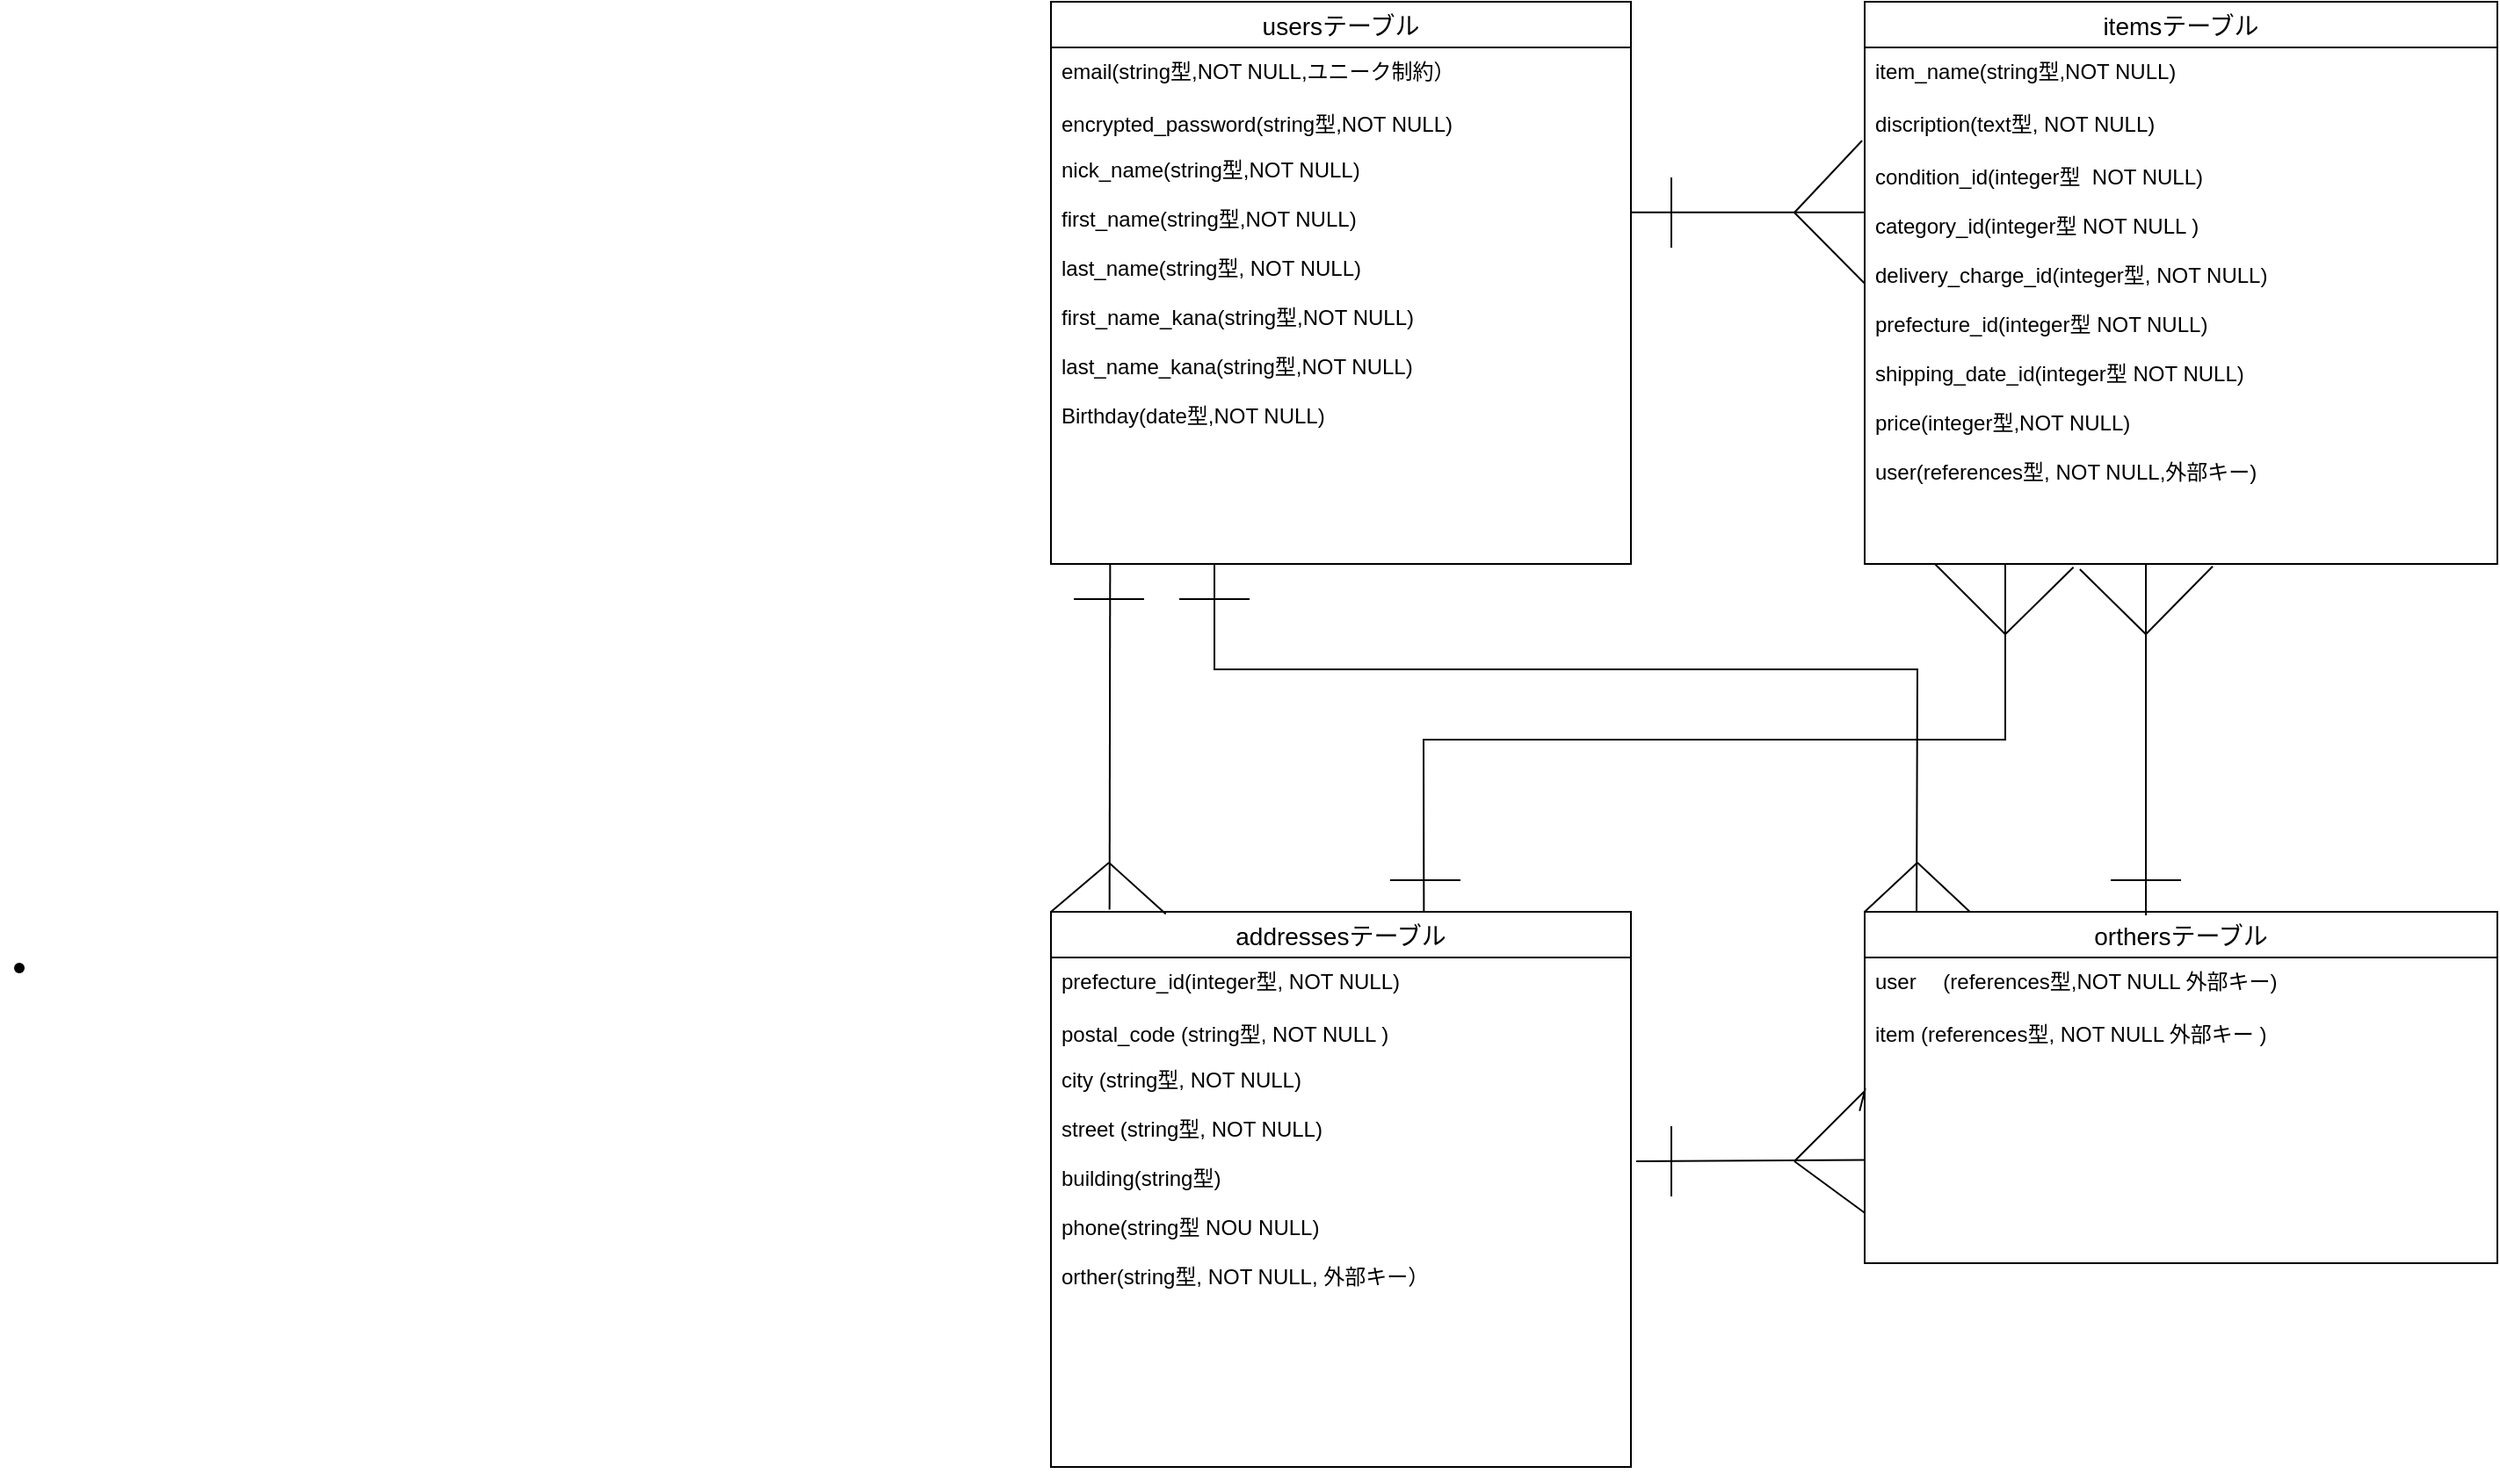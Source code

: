 <mxfile>
    <diagram id="rLU4JcPgbNW5EPGVmluX" name="ページ1">
        <mxGraphModel dx="461" dy="541" grid="1" gridSize="10" guides="1" tooltips="1" connect="1" arrows="1" fold="1" page="1" pageScale="1" pageWidth="827" pageHeight="1169" math="0" shadow="0">
            <root>
                <mxCell id="0"/>
                <mxCell id="1" parent="0"/>
                <mxCell id="34" value="itemsテーブル" style="swimlane;fontStyle=0;childLayout=stackLayout;horizontal=1;startSize=26;horizontalStack=0;resizeParent=1;resizeParentMax=0;resizeLast=0;collapsible=1;marginBottom=0;align=center;fontSize=14;" parent="1" vertex="1">
                    <mxGeometry x="1290" y="60" width="360" height="320" as="geometry"/>
                </mxCell>
                <mxCell id="35" value="item_name(string型,NOT NULL)" style="text;strokeColor=none;fillColor=none;spacingLeft=4;spacingRight=4;overflow=hidden;rotatable=0;points=[[0,0.5],[1,0.5]];portConstraint=eastwest;fontSize=12;" parent="34" vertex="1">
                    <mxGeometry y="26" width="360" height="30" as="geometry"/>
                </mxCell>
                <mxCell id="36" value="discription(text型, NOT NULL)&#10;" style="text;strokeColor=none;fillColor=none;spacingLeft=4;spacingRight=4;overflow=hidden;rotatable=0;points=[[0,0.5],[1,0.5]];portConstraint=eastwest;fontSize=12;" parent="34" vertex="1">
                    <mxGeometry y="56" width="360" height="30" as="geometry"/>
                </mxCell>
                <mxCell id="37" value="condition_id(integer型  NOT NULL)&#10;&#10;category_id(integer型 NOT NULL )&#10;&#10;delivery_charge_id(integer型, NOT NULL)&#10;&#10;prefecture_id(integer型 NOT NULL)&#10;&#10;shipping_date_id(integer型 NOT NULL)&#10;&#10;price(integer型,NOT NULL)&#10;&#10;user(references型, NOT NULL,外部キー)&#10;&#10;" style="text;strokeColor=none;fillColor=none;spacingLeft=4;spacingRight=4;overflow=hidden;rotatable=0;points=[[0,0.5],[1,0.5]];portConstraint=eastwest;fontSize=12;" parent="34" vertex="1">
                    <mxGeometry y="86" width="360" height="234" as="geometry"/>
                </mxCell>
                <mxCell id="39" value="addressesテーブル" style="swimlane;fontStyle=0;childLayout=stackLayout;horizontal=1;startSize=26;horizontalStack=0;resizeParent=1;resizeParentMax=0;resizeLast=0;collapsible=1;marginBottom=0;align=center;fontSize=14;" parent="1" vertex="1">
                    <mxGeometry x="827" y="578" width="330" height="316" as="geometry"/>
                </mxCell>
                <mxCell id="41" value="prefecture_id(integer型, NOT NULL)" style="text;strokeColor=none;fillColor=none;spacingLeft=4;spacingRight=4;overflow=hidden;rotatable=0;points=[[0,0.5],[1,0.5]];portConstraint=eastwest;fontSize=12;" parent="39" vertex="1">
                    <mxGeometry y="26" width="330" height="30" as="geometry"/>
                </mxCell>
                <mxCell id="40" value="postal_code (string型, NOT NULL )" style="text;strokeColor=none;fillColor=none;spacingLeft=4;spacingRight=4;overflow=hidden;rotatable=0;points=[[0,0.5],[1,0.5]];portConstraint=eastwest;fontSize=12;" parent="39" vertex="1">
                    <mxGeometry y="56" width="330" height="26" as="geometry"/>
                </mxCell>
                <mxCell id="42" value="city (string型, NOT NULL)&#10;&#10;street (string型, NOT NULL)&#10;&#10;building(string型)&#10;&#10;phone(string型 NOU NULL)&#10;&#10;orther(string型, NOT NULL, 外部キー）&#10;&#10;&#10;&#10;" style="text;strokeColor=none;fillColor=none;spacingLeft=4;spacingRight=4;overflow=hidden;rotatable=0;points=[[0,0.5],[1,0.5]];portConstraint=eastwest;fontSize=12;" parent="39" vertex="1">
                    <mxGeometry y="82" width="330" height="234" as="geometry"/>
                </mxCell>
                <mxCell id="43" value="orthersテーブル" style="swimlane;fontStyle=0;childLayout=stackLayout;horizontal=1;startSize=26;horizontalStack=0;resizeParent=1;resizeParentMax=0;resizeLast=0;collapsible=1;marginBottom=0;align=center;fontSize=14;" parent="1" vertex="1">
                    <mxGeometry x="1290" y="578" width="360" height="200" as="geometry"/>
                </mxCell>
                <mxCell id="44" value="user　 (references型,NOT NULL 外部キー)" style="text;strokeColor=none;fillColor=none;spacingLeft=4;spacingRight=4;overflow=hidden;rotatable=0;points=[[0,0.5],[1,0.5]];portConstraint=eastwest;fontSize=12;" parent="43" vertex="1">
                    <mxGeometry y="26" width="360" height="30" as="geometry"/>
                </mxCell>
                <mxCell id="45" value="item (references型, NOT NULL 外部キー )" style="text;strokeColor=none;fillColor=none;spacingLeft=4;spacingRight=4;overflow=hidden;rotatable=0;points=[[0,0.5],[1,0.5]];portConstraint=eastwest;fontSize=12;" parent="43" vertex="1">
                    <mxGeometry y="56" width="360" height="144" as="geometry"/>
                </mxCell>
                <mxCell id="49" value="usersテーブル" style="swimlane;fontStyle=0;childLayout=stackLayout;horizontal=1;startSize=26;horizontalStack=0;resizeParent=1;resizeParentMax=0;resizeLast=0;collapsible=1;marginBottom=0;align=center;fontSize=14;" parent="1" vertex="1">
                    <mxGeometry x="827" y="60" width="330" height="320" as="geometry"/>
                </mxCell>
                <mxCell id="50" value="email(string型,NOT NULL,ユニーク制約）" style="text;strokeColor=none;fillColor=none;spacingLeft=4;spacingRight=4;overflow=hidden;rotatable=0;points=[[0,0.5],[1,0.5]];portConstraint=eastwest;fontSize=12;fontStyle=0" parent="49" vertex="1">
                    <mxGeometry y="26" width="330" height="30" as="geometry"/>
                </mxCell>
                <mxCell id="51" value="encrypted_password(string型,NOT NULL)&#10;" style="text;strokeColor=none;fillColor=none;spacingLeft=4;spacingRight=4;overflow=hidden;rotatable=0;points=[[0,0.5],[1,0.5]];portConstraint=eastwest;fontSize=12;" parent="49" vertex="1">
                    <mxGeometry y="56" width="330" height="26" as="geometry"/>
                </mxCell>
                <mxCell id="52" value="nick_name(string型,NOT NULL)&#10;&#10;first_name(string型,NOT NULL)&#10;&#10;last_name(string型, NOT NULL)&#10;&#10;first_name_kana(string型,NOT NULL)&#10;&#10;last_name_kana(string型,NOT NULL)&#10;&#10;Birthday(date型,NOT NULL)&#10;&#10;&#10;&#10;" style="text;strokeColor=none;fillColor=none;spacingLeft=4;spacingRight=4;overflow=hidden;rotatable=0;points=[[0,0.5],[1,0.5]];portConstraint=eastwest;fontSize=12;" parent="49" vertex="1">
                    <mxGeometry y="82" width="330" height="238" as="geometry"/>
                </mxCell>
                <mxCell id="71" value="" style="endArrow=none;html=1;rounded=0;entryX=-0.004;entryY=0.766;entryDx=0;entryDy=0;entryPerimeter=0;" parent="1" target="36" edge="1">
                    <mxGeometry relative="1" as="geometry">
                        <mxPoint x="1250" y="180" as="sourcePoint"/>
                        <mxPoint x="1240" y="380" as="targetPoint"/>
                    </mxGeometry>
                </mxCell>
                <mxCell id="72" value="" style="endArrow=none;html=1;rounded=0;entryX=0;entryY=0.318;entryDx=0;entryDy=0;entryPerimeter=0;" parent="1" target="37" edge="1">
                    <mxGeometry relative="1" as="geometry">
                        <mxPoint x="1250" y="180" as="sourcePoint"/>
                        <mxPoint x="1240" y="380" as="targetPoint"/>
                    </mxGeometry>
                </mxCell>
                <mxCell id="83" value="" style="endArrow=none;html=1;rounded=0;" parent="1" edge="1">
                    <mxGeometry relative="1" as="geometry">
                        <mxPoint x="1450" y="380" as="sourcePoint"/>
                        <mxPoint x="1450" y="580" as="targetPoint"/>
                        <Array as="points"/>
                    </mxGeometry>
                </mxCell>
                <mxCell id="84" value="" style="endArrow=none;html=1;rounded=0;entryX=0.111;entryY=1;entryDx=0;entryDy=0;entryPerimeter=0;" parent="1" target="37" edge="1">
                    <mxGeometry relative="1" as="geometry">
                        <mxPoint x="1370" y="420" as="sourcePoint"/>
                        <mxPoint x="970" y="640" as="targetPoint"/>
                    </mxGeometry>
                </mxCell>
                <mxCell id="85" value="" style="endArrow=none;html=1;rounded=0;entryX=0.33;entryY=1.008;entryDx=0;entryDy=0;entryPerimeter=0;" parent="1" target="37" edge="1">
                    <mxGeometry relative="1" as="geometry">
                        <mxPoint x="1370" y="420" as="sourcePoint"/>
                        <mxPoint x="970" y="640" as="targetPoint"/>
                    </mxGeometry>
                </mxCell>
                <mxCell id="88" value="" style="endArrow=none;html=1;entryX=0.55;entryY=1.006;entryDx=0;entryDy=0;entryPerimeter=0;" parent="1" target="37" edge="1">
                    <mxGeometry width="50" height="50" relative="1" as="geometry">
                        <mxPoint x="1450" y="420" as="sourcePoint"/>
                        <mxPoint x="1390" y="480" as="targetPoint"/>
                    </mxGeometry>
                </mxCell>
                <mxCell id="89" value="" style="endArrow=none;html=1;entryX=0.34;entryY=1.013;entryDx=0;entryDy=0;entryPerimeter=0;" parent="1" target="37" edge="1">
                    <mxGeometry width="50" height="50" relative="1" as="geometry">
                        <mxPoint x="1450" y="420" as="sourcePoint"/>
                        <mxPoint x="1390" y="480" as="targetPoint"/>
                    </mxGeometry>
                </mxCell>
                <mxCell id="90" value="" style="endArrow=none;html=1;" parent="1" edge="1">
                    <mxGeometry width="50" height="50" relative="1" as="geometry">
                        <mxPoint x="1430" y="560" as="sourcePoint"/>
                        <mxPoint x="1470" y="560" as="targetPoint"/>
                    </mxGeometry>
                </mxCell>
                <mxCell id="95" value="" style="shape=waypoint;sketch=0;size=6;pointerEvents=1;points=[];fillColor=none;resizable=0;rotatable=0;perimeter=centerPerimeter;snapToPoint=1;strokeColor=default;" parent="1" vertex="1">
                    <mxGeometry x="230" y="600" width="20" height="20" as="geometry"/>
                </mxCell>
                <mxCell id="108" value="" style="endArrow=none;html=1;rounded=0;exitX=0.643;exitY=0;exitDx=0;exitDy=0;exitPerimeter=0;" parent="1" source="39" edge="1">
                    <mxGeometry relative="1" as="geometry">
                        <mxPoint x="1090" y="470" as="sourcePoint"/>
                        <mxPoint x="1370" y="380" as="targetPoint"/>
                        <Array as="points">
                            <mxPoint x="1039" y="480"/>
                            <mxPoint x="1370" y="480"/>
                        </Array>
                    </mxGeometry>
                </mxCell>
                <mxCell id="109" value="" style="endArrow=none;html=1;rounded=0;" parent="1" edge="1">
                    <mxGeometry relative="1" as="geometry">
                        <mxPoint x="1020" y="560" as="sourcePoint"/>
                        <mxPoint x="1060" y="560" as="targetPoint"/>
                    </mxGeometry>
                </mxCell>
                <mxCell id="110" value="" style="endArrow=none;html=1;rounded=0;exitX=1.001;exitY=0.159;exitDx=0;exitDy=0;exitPerimeter=0;entryX=0;entryY=0.145;entryDx=0;entryDy=0;entryPerimeter=0;" parent="1" source="52" target="37" edge="1">
                    <mxGeometry relative="1" as="geometry">
                        <mxPoint x="1170" y="180" as="sourcePoint"/>
                        <mxPoint x="1280" y="180" as="targetPoint"/>
                    </mxGeometry>
                </mxCell>
                <mxCell id="111" value="" style="endArrow=none;html=1;rounded=0;" parent="1" edge="1">
                    <mxGeometry relative="1" as="geometry">
                        <mxPoint x="1180" y="160" as="sourcePoint"/>
                        <mxPoint x="1180" y="200" as="targetPoint"/>
                    </mxGeometry>
                </mxCell>
                <mxCell id="112" value="" style="endArrow=none;html=1;rounded=0;entryX=0.082;entryY=0.001;entryDx=0;entryDy=0;entryPerimeter=0;" parent="1" target="43" edge="1">
                    <mxGeometry relative="1" as="geometry">
                        <mxPoint x="920" y="380" as="sourcePoint"/>
                        <mxPoint x="1290" y="610" as="targetPoint"/>
                        <Array as="points">
                            <mxPoint x="920" y="440"/>
                            <mxPoint x="1320" y="440"/>
                        </Array>
                    </mxGeometry>
                </mxCell>
                <mxCell id="113" value="" style="endArrow=none;html=1;rounded=0;" parent="1" edge="1">
                    <mxGeometry relative="1" as="geometry">
                        <mxPoint x="900" y="400" as="sourcePoint"/>
                        <mxPoint x="940" y="400" as="targetPoint"/>
                    </mxGeometry>
                </mxCell>
                <mxCell id="114" value="" style="endArrow=none;html=1;rounded=0;exitX=0;exitY=0;exitDx=0;exitDy=0;" parent="1" source="43" edge="1">
                    <mxGeometry relative="1" as="geometry">
                        <mxPoint x="1240" y="530" as="sourcePoint"/>
                        <mxPoint x="1320" y="550" as="targetPoint"/>
                    </mxGeometry>
                </mxCell>
                <mxCell id="116" value="" style="endArrow=none;html=1;rounded=0;entryX=0.167;entryY=0.001;entryDx=0;entryDy=0;entryPerimeter=0;" parent="1" target="43" edge="1">
                    <mxGeometry relative="1" as="geometry">
                        <mxPoint x="1320" y="550" as="sourcePoint"/>
                        <mxPoint x="1410" y="530" as="targetPoint"/>
                    </mxGeometry>
                </mxCell>
                <mxCell id="117" value="" style="endArrow=none;html=1;rounded=0;exitX=0.102;exitY=1.002;exitDx=0;exitDy=0;exitPerimeter=0;entryX=0.101;entryY=-0.004;entryDx=0;entryDy=0;entryPerimeter=0;" parent="1" source="52" target="39" edge="1">
                    <mxGeometry relative="1" as="geometry">
                        <mxPoint x="950" y="510" as="sourcePoint"/>
                        <mxPoint x="1110" y="510" as="targetPoint"/>
                    </mxGeometry>
                </mxCell>
                <mxCell id="118" value="" style="endArrow=none;html=1;rounded=0;" parent="1" edge="1">
                    <mxGeometry relative="1" as="geometry">
                        <mxPoint x="840" y="400" as="sourcePoint"/>
                        <mxPoint x="880" y="400" as="targetPoint"/>
                    </mxGeometry>
                </mxCell>
                <mxCell id="119" value="" style="endArrow=none;html=1;rounded=0;exitX=0;exitY=0;exitDx=0;exitDy=0;" parent="1" source="39" edge="1">
                    <mxGeometry relative="1" as="geometry">
                        <mxPoint x="890" y="510" as="sourcePoint"/>
                        <mxPoint x="860" y="550" as="targetPoint"/>
                    </mxGeometry>
                </mxCell>
                <mxCell id="120" value="" style="endArrow=none;html=1;rounded=0;entryX=0.198;entryY=0.004;entryDx=0;entryDy=0;entryPerimeter=0;" parent="1" target="39" edge="1">
                    <mxGeometry relative="1" as="geometry">
                        <mxPoint x="860" y="550" as="sourcePoint"/>
                        <mxPoint x="1050" y="510" as="targetPoint"/>
                    </mxGeometry>
                </mxCell>
                <mxCell id="121" value="" style="endArrow=none;html=1;rounded=0;entryX=0;entryY=0.236;entryDx=0;entryDy=0;entryPerimeter=0;" parent="1" edge="1">
                    <mxGeometry relative="1" as="geometry">
                        <mxPoint x="1160" y="720" as="sourcePoint"/>
                        <mxPoint x="1290" y="719.224" as="targetPoint"/>
                    </mxGeometry>
                </mxCell>
                <mxCell id="122" value="" style="endArrow=none;html=1;rounded=0;" parent="1" edge="1">
                    <mxGeometry relative="1" as="geometry">
                        <mxPoint x="1180" y="700" as="sourcePoint"/>
                        <mxPoint x="1180" y="740" as="targetPoint"/>
                    </mxGeometry>
                </mxCell>
                <mxCell id="123" value="" style="endArrow=none;html=1;rounded=0;entryX=-0.008;entryY=0.117;entryDx=0;entryDy=0;entryPerimeter=0;" parent="1" edge="1">
                    <mxGeometry relative="1" as="geometry">
                        <mxPoint x="1250" y="720" as="sourcePoint"/>
                        <mxPoint x="1287.12" y="691.378" as="targetPoint"/>
                        <Array as="points">
                            <mxPoint x="1290" y="680"/>
                        </Array>
                    </mxGeometry>
                </mxCell>
                <mxCell id="124" value="" style="endArrow=none;html=1;rounded=0;entryX=0.001;entryY=0.366;entryDx=0;entryDy=0;entryPerimeter=0;" parent="1" edge="1">
                    <mxGeometry relative="1" as="geometry">
                        <mxPoint x="1250" y="720" as="sourcePoint"/>
                        <mxPoint x="1290.36" y="749.644" as="targetPoint"/>
                    </mxGeometry>
                </mxCell>
            </root>
        </mxGraphModel>
    </diagram>
</mxfile>